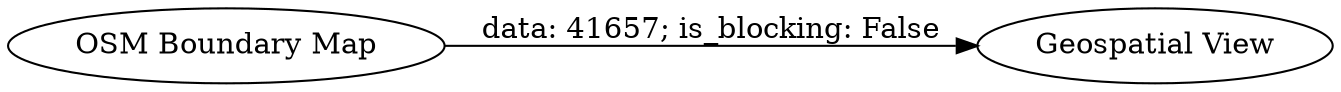 digraph {
	"2616722795095311749_240" [label="Geospatial View"]
	"2616722795095311749_239" [label="OSM Boundary Map"]
	"2616722795095311749_239" -> "2616722795095311749_240" [label="data: 41657; is_blocking: False"]
	rankdir=LR
}
